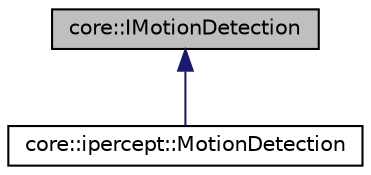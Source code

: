 digraph "core::IMotionDetection"
{
  edge [fontname="Helvetica",fontsize="10",labelfontname="Helvetica",labelfontsize="10"];
  node [fontname="Helvetica",fontsize="10",shape=record];
  Node1 [label="core::IMotionDetection",height=0.2,width=0.4,color="black", fillcolor="grey75", style="filled" fontcolor="black"];
  Node1 -> Node2 [dir="back",color="midnightblue",fontsize="10",style="solid",fontname="Helvetica"];
  Node2 [label="core::ipercept::MotionDetection",height=0.2,width=0.4,color="black", fillcolor="white", style="filled",URL="$classcore_1_1ipercept_1_1_motion_detection.html"];
}
